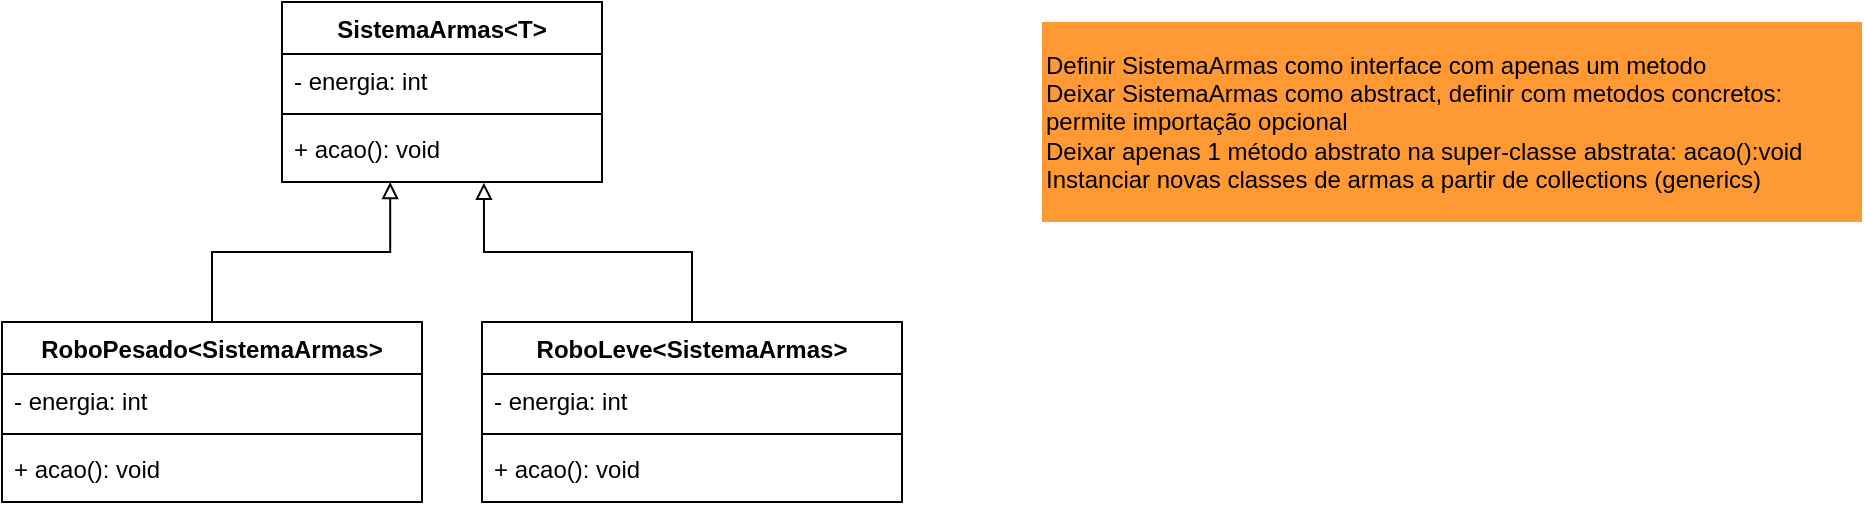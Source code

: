 <mxfile version="15.1.1" type="github">
  <diagram id="UDOpjt26UvhGQOOWERYm" name="Page-1">
    <mxGraphModel dx="918" dy="402" grid="1" gridSize="10" guides="1" tooltips="1" connect="1" arrows="1" fold="1" page="1" pageScale="1" pageWidth="827" pageHeight="1169" math="0" shadow="0">
      <root>
        <mxCell id="0" />
        <mxCell id="1" parent="0" />
        <mxCell id="4_79RaWpzVJgLiDId3Sa-9" value="SistemaArmas&lt;T&gt;" style="swimlane;fontStyle=1;align=center;verticalAlign=top;childLayout=stackLayout;horizontal=1;startSize=26;horizontalStack=0;resizeParent=1;resizeParentMax=0;resizeLast=0;collapsible=1;marginBottom=0;" parent="1" vertex="1">
          <mxGeometry x="240" y="220" width="160" height="90" as="geometry" />
        </mxCell>
        <mxCell id="4_79RaWpzVJgLiDId3Sa-10" value="- energia: int" style="text;strokeColor=none;fillColor=none;align=left;verticalAlign=top;spacingLeft=4;spacingRight=4;overflow=hidden;rotatable=0;points=[[0,0.5],[1,0.5]];portConstraint=eastwest;" parent="4_79RaWpzVJgLiDId3Sa-9" vertex="1">
          <mxGeometry y="26" width="160" height="26" as="geometry" />
        </mxCell>
        <mxCell id="4_79RaWpzVJgLiDId3Sa-11" value="" style="line;strokeWidth=1;fillColor=none;align=left;verticalAlign=middle;spacingTop=-1;spacingLeft=3;spacingRight=3;rotatable=0;labelPosition=right;points=[];portConstraint=eastwest;" parent="4_79RaWpzVJgLiDId3Sa-9" vertex="1">
          <mxGeometry y="52" width="160" height="8" as="geometry" />
        </mxCell>
        <mxCell id="4_79RaWpzVJgLiDId3Sa-12" value="+ acao(): void" style="text;strokeColor=none;fillColor=none;align=left;verticalAlign=top;spacingLeft=4;spacingRight=4;overflow=hidden;rotatable=0;points=[[0,0.5],[1,0.5]];portConstraint=eastwest;" parent="4_79RaWpzVJgLiDId3Sa-9" vertex="1">
          <mxGeometry y="60" width="160" height="30" as="geometry" />
        </mxCell>
        <mxCell id="ctpbQNX0WopSbzicxMMw-9" style="edgeStyle=orthogonalEdgeStyle;rounded=0;orthogonalLoop=1;jettySize=auto;html=1;entryX=0.338;entryY=1;entryDx=0;entryDy=0;entryPerimeter=0;endArrow=block;endFill=0;" parent="1" source="ctpbQNX0WopSbzicxMMw-1" target="4_79RaWpzVJgLiDId3Sa-12" edge="1">
          <mxGeometry relative="1" as="geometry" />
        </mxCell>
        <mxCell id="ctpbQNX0WopSbzicxMMw-1" value="RoboPesado&lt;SistemaArmas&gt;" style="swimlane;fontStyle=1;align=center;verticalAlign=top;childLayout=stackLayout;horizontal=1;startSize=26;horizontalStack=0;resizeParent=1;resizeParentMax=0;resizeLast=0;collapsible=1;marginBottom=0;" parent="1" vertex="1">
          <mxGeometry x="100" y="380" width="210" height="90" as="geometry" />
        </mxCell>
        <mxCell id="ctpbQNX0WopSbzicxMMw-2" value="- energia: int" style="text;strokeColor=none;fillColor=none;align=left;verticalAlign=top;spacingLeft=4;spacingRight=4;overflow=hidden;rotatable=0;points=[[0,0.5],[1,0.5]];portConstraint=eastwest;" parent="ctpbQNX0WopSbzicxMMw-1" vertex="1">
          <mxGeometry y="26" width="210" height="26" as="geometry" />
        </mxCell>
        <mxCell id="ctpbQNX0WopSbzicxMMw-3" value="" style="line;strokeWidth=1;fillColor=none;align=left;verticalAlign=middle;spacingTop=-1;spacingLeft=3;spacingRight=3;rotatable=0;labelPosition=right;points=[];portConstraint=eastwest;" parent="ctpbQNX0WopSbzicxMMw-1" vertex="1">
          <mxGeometry y="52" width="210" height="8" as="geometry" />
        </mxCell>
        <mxCell id="ctpbQNX0WopSbzicxMMw-4" value="+ acao(): void" style="text;strokeColor=none;fillColor=none;align=left;verticalAlign=top;spacingLeft=4;spacingRight=4;overflow=hidden;rotatable=0;points=[[0,0.5],[1,0.5]];portConstraint=eastwest;" parent="ctpbQNX0WopSbzicxMMw-1" vertex="1">
          <mxGeometry y="60" width="210" height="30" as="geometry" />
        </mxCell>
        <mxCell id="ctpbQNX0WopSbzicxMMw-10" style="edgeStyle=orthogonalEdgeStyle;rounded=0;orthogonalLoop=1;jettySize=auto;html=1;entryX=0.631;entryY=1.014;entryDx=0;entryDy=0;entryPerimeter=0;endArrow=block;endFill=0;" parent="1" source="ctpbQNX0WopSbzicxMMw-5" target="4_79RaWpzVJgLiDId3Sa-12" edge="1">
          <mxGeometry relative="1" as="geometry" />
        </mxCell>
        <mxCell id="ctpbQNX0WopSbzicxMMw-5" value="RoboLeve&lt;SistemaArmas&gt;" style="swimlane;fontStyle=1;align=center;verticalAlign=top;childLayout=stackLayout;horizontal=1;startSize=26;horizontalStack=0;resizeParent=1;resizeParentMax=0;resizeLast=0;collapsible=1;marginBottom=0;" parent="1" vertex="1">
          <mxGeometry x="340" y="380" width="210" height="90" as="geometry" />
        </mxCell>
        <mxCell id="ctpbQNX0WopSbzicxMMw-6" value="- energia: int" style="text;strokeColor=none;fillColor=none;align=left;verticalAlign=top;spacingLeft=4;spacingRight=4;overflow=hidden;rotatable=0;points=[[0,0.5],[1,0.5]];portConstraint=eastwest;" parent="ctpbQNX0WopSbzicxMMw-5" vertex="1">
          <mxGeometry y="26" width="210" height="26" as="geometry" />
        </mxCell>
        <mxCell id="ctpbQNX0WopSbzicxMMw-7" value="" style="line;strokeWidth=1;fillColor=none;align=left;verticalAlign=middle;spacingTop=-1;spacingLeft=3;spacingRight=3;rotatable=0;labelPosition=right;points=[];portConstraint=eastwest;" parent="ctpbQNX0WopSbzicxMMw-5" vertex="1">
          <mxGeometry y="52" width="210" height="8" as="geometry" />
        </mxCell>
        <mxCell id="ctpbQNX0WopSbzicxMMw-8" value="+ acao(): void" style="text;strokeColor=none;fillColor=none;align=left;verticalAlign=top;spacingLeft=4;spacingRight=4;overflow=hidden;rotatable=0;points=[[0,0.5],[1,0.5]];portConstraint=eastwest;" parent="ctpbQNX0WopSbzicxMMw-5" vertex="1">
          <mxGeometry y="60" width="210" height="30" as="geometry" />
        </mxCell>
        <mxCell id="r4j_mBT4BjUbAiL8XpZm-1" value="&lt;div&gt;Definir SistemaArmas como interface com apenas um metodo&lt;br&gt;&lt;/div&gt;Deixar SistemaArmas como abstract, d&lt;span&gt;efinir com metodos concretos: permite importação opcional&lt;/span&gt;&lt;br&gt;&lt;div&gt;Deixar apenas 1 método abstrato na super-classe abstrata: acao():void&lt;/div&gt;&lt;div&gt;Instanciar novas classes de armas a partir de collections (generics)&lt;/div&gt;" style="text;html=1;strokeColor=none;fillColor=#FF9933;align=left;verticalAlign=middle;whiteSpace=wrap;rounded=0;" vertex="1" parent="1">
          <mxGeometry x="620" y="230" width="410" height="100" as="geometry" />
        </mxCell>
      </root>
    </mxGraphModel>
  </diagram>
</mxfile>

